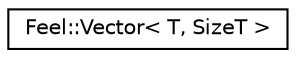 digraph "Graphical Class Hierarchy"
{
 // LATEX_PDF_SIZE
  edge [fontname="Helvetica",fontsize="10",labelfontname="Helvetica",labelfontsize="10"];
  node [fontname="Helvetica",fontsize="10",shape=record];
  rankdir="LR";
  Node0 [label="Feel::Vector\< T, SizeT \>",height=0.2,width=0.4,color="black", fillcolor="white", style="filled",URL="$classFeel_1_1Vector.html",tooltip=" "];
}
